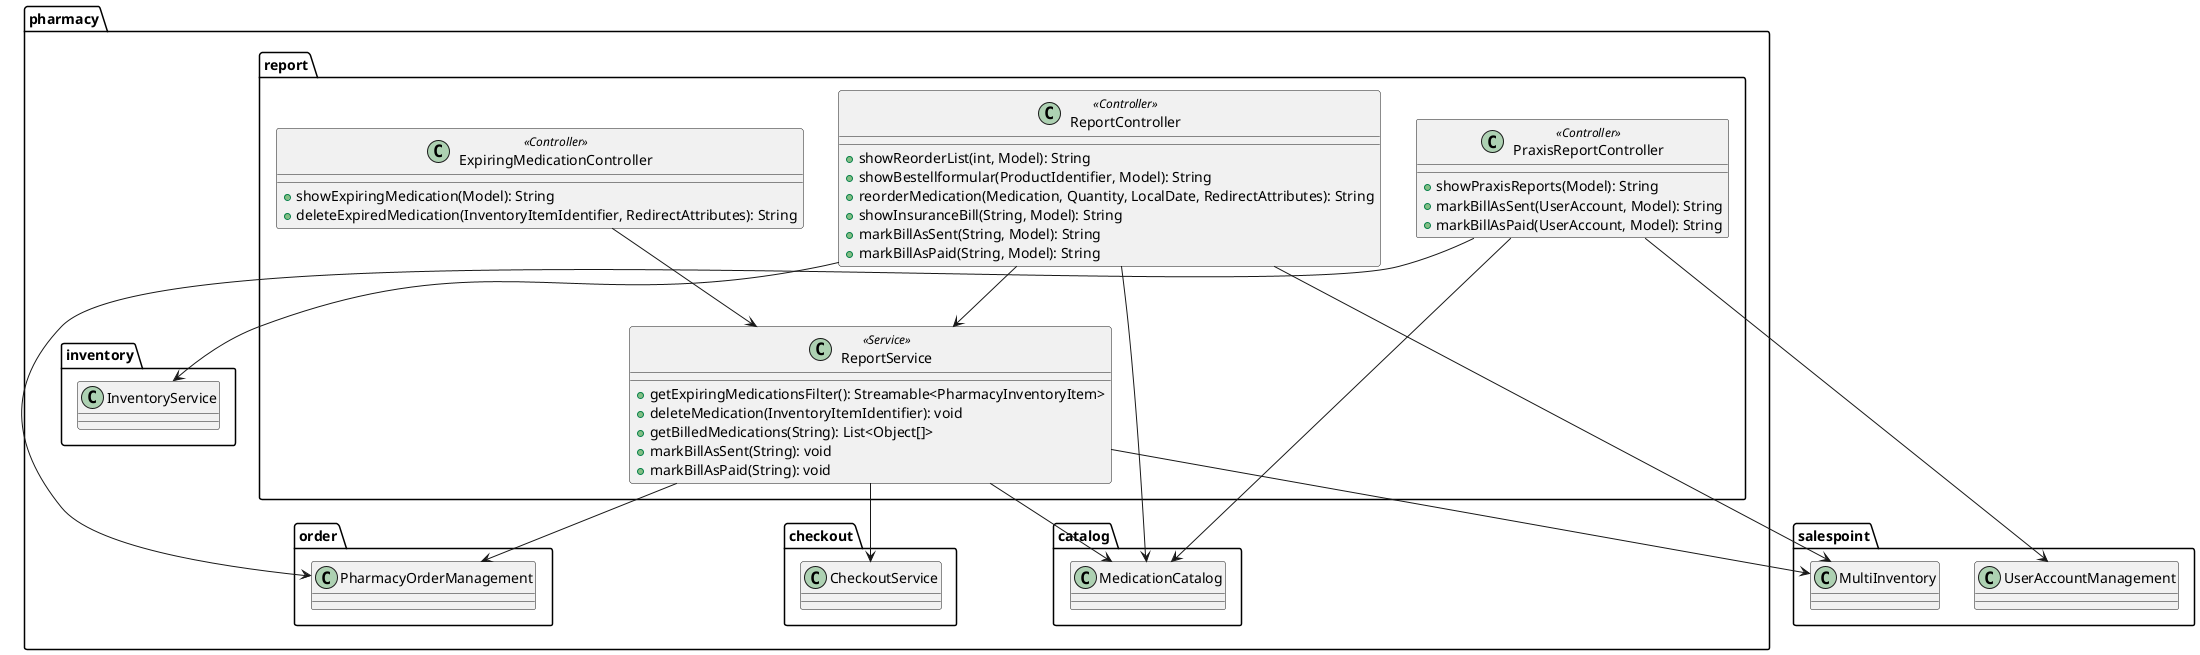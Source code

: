 @startuml report

package pharmacy {
    package report {
        class ReportService <<Service>> {
            + getExpiringMedicationsFilter(): Streamable<PharmacyInventoryItem>
            + deleteMedication(InventoryItemIdentifier): void
            + getBilledMedications(String): List<Object[]>
            + markBillAsSent(String): void
            + markBillAsPaid(String): void
        }
        class ReportController <<Controller>> {
            + showReorderList(int, Model): String
            + showBestellformular(ProductIdentifier, Model): String
            + reorderMedication(Medication, Quantity, LocalDate, RedirectAttributes): String
            + showInsuranceBill(String, Model): String
            + markBillAsSent(String, Model): String
            + markBillAsPaid(String, Model): String
        }
        class PraxisReportController <<Controller>> {
            + showPraxisReports(Model): String
            + markBillAsSent(UserAccount, Model): String
            + markBillAsPaid(UserAccount, Model): String
        }
        class ExpiringMedicationController <<Controller>> {
            + showExpiringMedication(Model): String
            + deleteExpiredMedication(InventoryItemIdentifier, RedirectAttributes): String
        }
    }
    package inventory{
       class InventoryService
       }
    package catalog{
        class MedicationCatalog
        }
    package order{
         class PharmacyOrderManagement
            }
    package checkout{
          class CheckoutService
                }

report.ReportController --> report.ReportService
report.ReportController --> InventoryService
report.ReportController --> MedicationCatalog

report.PraxisReportController --> PharmacyOrderManagement
report.PraxisReportController --> MedicationCatalog

report.ExpiringMedicationController --> report.ReportService

report.ReportService --> PharmacyOrderManagement
report.ReportService --> MedicationCatalog
report.ReportService --> CheckoutService

}
package salespoint {
    class UserAccountManagement
    class MultiInventory
      }
ReportController --> MultiInventory
ReportService --> MultiInventory
PraxisReportController --> UserAccountManagement

@enduml
